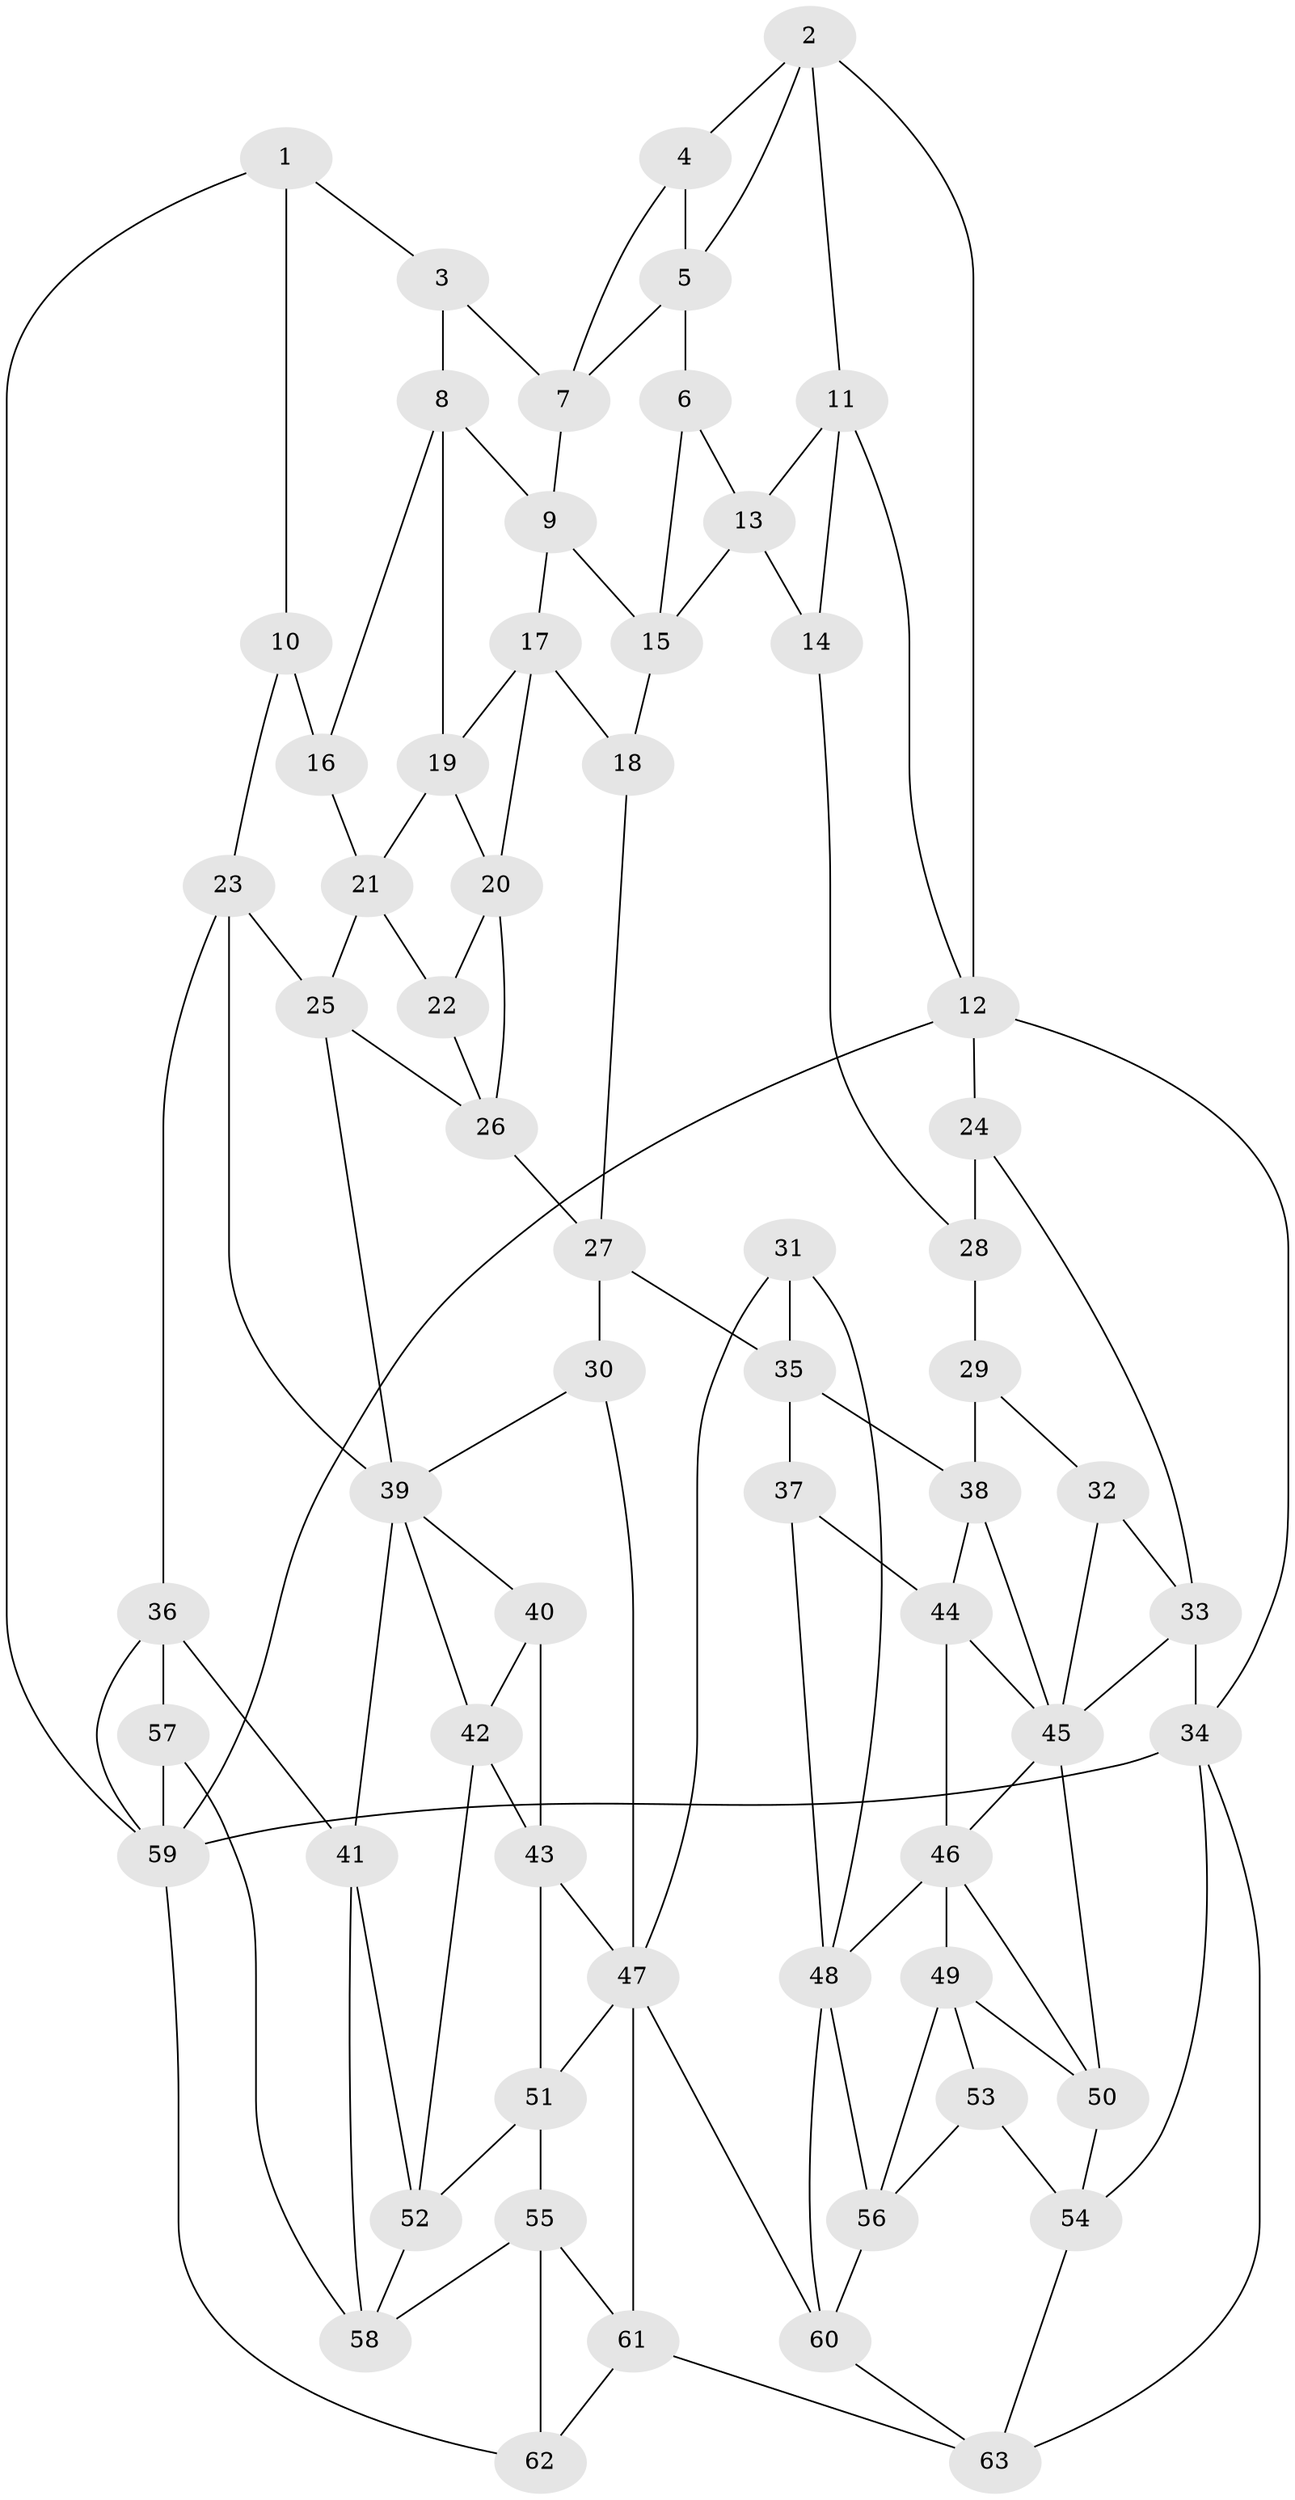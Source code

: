 // original degree distribution, {3: 0.015873015873015872, 4: 0.2857142857142857, 6: 0.2698412698412698, 5: 0.42857142857142855}
// Generated by graph-tools (version 1.1) at 2025/51/03/09/25 03:51:11]
// undirected, 63 vertices, 122 edges
graph export_dot {
graph [start="1"]
  node [color=gray90,style=filled];
  1;
  2;
  3;
  4;
  5;
  6;
  7;
  8;
  9;
  10;
  11;
  12;
  13;
  14;
  15;
  16;
  17;
  18;
  19;
  20;
  21;
  22;
  23;
  24;
  25;
  26;
  27;
  28;
  29;
  30;
  31;
  32;
  33;
  34;
  35;
  36;
  37;
  38;
  39;
  40;
  41;
  42;
  43;
  44;
  45;
  46;
  47;
  48;
  49;
  50;
  51;
  52;
  53;
  54;
  55;
  56;
  57;
  58;
  59;
  60;
  61;
  62;
  63;
  1 -- 3 [weight=1.0];
  1 -- 10 [weight=1.0];
  1 -- 59 [weight=1.0];
  2 -- 4 [weight=1.0];
  2 -- 5 [weight=1.0];
  2 -- 11 [weight=1.0];
  2 -- 12 [weight=1.0];
  3 -- 7 [weight=1.0];
  3 -- 8 [weight=1.0];
  4 -- 5 [weight=1.0];
  4 -- 7 [weight=1.0];
  5 -- 6 [weight=1.0];
  5 -- 7 [weight=1.0];
  6 -- 13 [weight=1.0];
  6 -- 15 [weight=1.0];
  7 -- 9 [weight=1.0];
  8 -- 9 [weight=1.0];
  8 -- 16 [weight=1.0];
  8 -- 19 [weight=1.0];
  9 -- 15 [weight=1.0];
  9 -- 17 [weight=1.0];
  10 -- 16 [weight=2.0];
  10 -- 23 [weight=1.0];
  11 -- 12 [weight=1.0];
  11 -- 13 [weight=1.0];
  11 -- 14 [weight=1.0];
  12 -- 24 [weight=1.0];
  12 -- 34 [weight=1.0];
  12 -- 59 [weight=1.0];
  13 -- 14 [weight=1.0];
  13 -- 15 [weight=1.0];
  14 -- 28 [weight=1.0];
  15 -- 18 [weight=1.0];
  16 -- 21 [weight=1.0];
  17 -- 18 [weight=1.0];
  17 -- 19 [weight=1.0];
  17 -- 20 [weight=1.0];
  18 -- 27 [weight=1.0];
  19 -- 20 [weight=1.0];
  19 -- 21 [weight=1.0];
  20 -- 22 [weight=1.0];
  20 -- 26 [weight=1.0];
  21 -- 22 [weight=1.0];
  21 -- 25 [weight=1.0];
  22 -- 26 [weight=1.0];
  23 -- 25 [weight=1.0];
  23 -- 36 [weight=1.0];
  23 -- 39 [weight=1.0];
  24 -- 28 [weight=1.0];
  24 -- 33 [weight=1.0];
  25 -- 26 [weight=1.0];
  25 -- 39 [weight=1.0];
  26 -- 27 [weight=1.0];
  27 -- 30 [weight=1.0];
  27 -- 35 [weight=1.0];
  28 -- 29 [weight=2.0];
  29 -- 32 [weight=1.0];
  29 -- 38 [weight=1.0];
  30 -- 39 [weight=1.0];
  30 -- 47 [weight=1.0];
  31 -- 35 [weight=1.0];
  31 -- 47 [weight=1.0];
  31 -- 48 [weight=1.0];
  32 -- 33 [weight=1.0];
  32 -- 45 [weight=1.0];
  33 -- 34 [weight=1.0];
  33 -- 45 [weight=1.0];
  34 -- 54 [weight=1.0];
  34 -- 59 [weight=1.0];
  34 -- 63 [weight=1.0];
  35 -- 37 [weight=1.0];
  35 -- 38 [weight=1.0];
  36 -- 41 [weight=1.0];
  36 -- 57 [weight=1.0];
  36 -- 59 [weight=1.0];
  37 -- 44 [weight=1.0];
  37 -- 48 [weight=1.0];
  38 -- 44 [weight=1.0];
  38 -- 45 [weight=1.0];
  39 -- 40 [weight=1.0];
  39 -- 41 [weight=1.0];
  39 -- 42 [weight=1.0];
  40 -- 42 [weight=1.0];
  40 -- 43 [weight=1.0];
  41 -- 52 [weight=1.0];
  41 -- 58 [weight=1.0];
  42 -- 43 [weight=1.0];
  42 -- 52 [weight=1.0];
  43 -- 47 [weight=1.0];
  43 -- 51 [weight=1.0];
  44 -- 45 [weight=1.0];
  44 -- 46 [weight=1.0];
  45 -- 46 [weight=1.0];
  45 -- 50 [weight=1.0];
  46 -- 48 [weight=2.0];
  46 -- 49 [weight=1.0];
  46 -- 50 [weight=1.0];
  47 -- 51 [weight=1.0];
  47 -- 60 [weight=1.0];
  47 -- 61 [weight=1.0];
  48 -- 56 [weight=1.0];
  48 -- 60 [weight=1.0];
  49 -- 50 [weight=1.0];
  49 -- 53 [weight=1.0];
  49 -- 56 [weight=1.0];
  50 -- 54 [weight=1.0];
  51 -- 52 [weight=1.0];
  51 -- 55 [weight=1.0];
  52 -- 58 [weight=1.0];
  53 -- 54 [weight=1.0];
  53 -- 56 [weight=1.0];
  54 -- 63 [weight=1.0];
  55 -- 58 [weight=1.0];
  55 -- 61 [weight=1.0];
  55 -- 62 [weight=1.0];
  56 -- 60 [weight=1.0];
  57 -- 58 [weight=1.0];
  57 -- 59 [weight=1.0];
  59 -- 62 [weight=1.0];
  60 -- 63 [weight=1.0];
  61 -- 62 [weight=1.0];
  61 -- 63 [weight=1.0];
}
